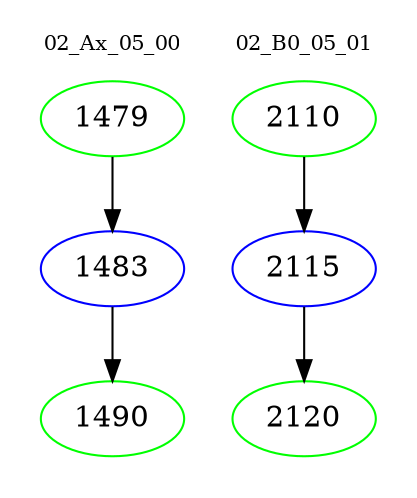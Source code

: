digraph{
subgraph cluster_0 {
color = white
label = "02_Ax_05_00";
fontsize=10;
T0_1479 [label="1479", color="green"]
T0_1479 -> T0_1483 [color="black"]
T0_1483 [label="1483", color="blue"]
T0_1483 -> T0_1490 [color="black"]
T0_1490 [label="1490", color="green"]
}
subgraph cluster_1 {
color = white
label = "02_B0_05_01";
fontsize=10;
T1_2110 [label="2110", color="green"]
T1_2110 -> T1_2115 [color="black"]
T1_2115 [label="2115", color="blue"]
T1_2115 -> T1_2120 [color="black"]
T1_2120 [label="2120", color="green"]
}
}
